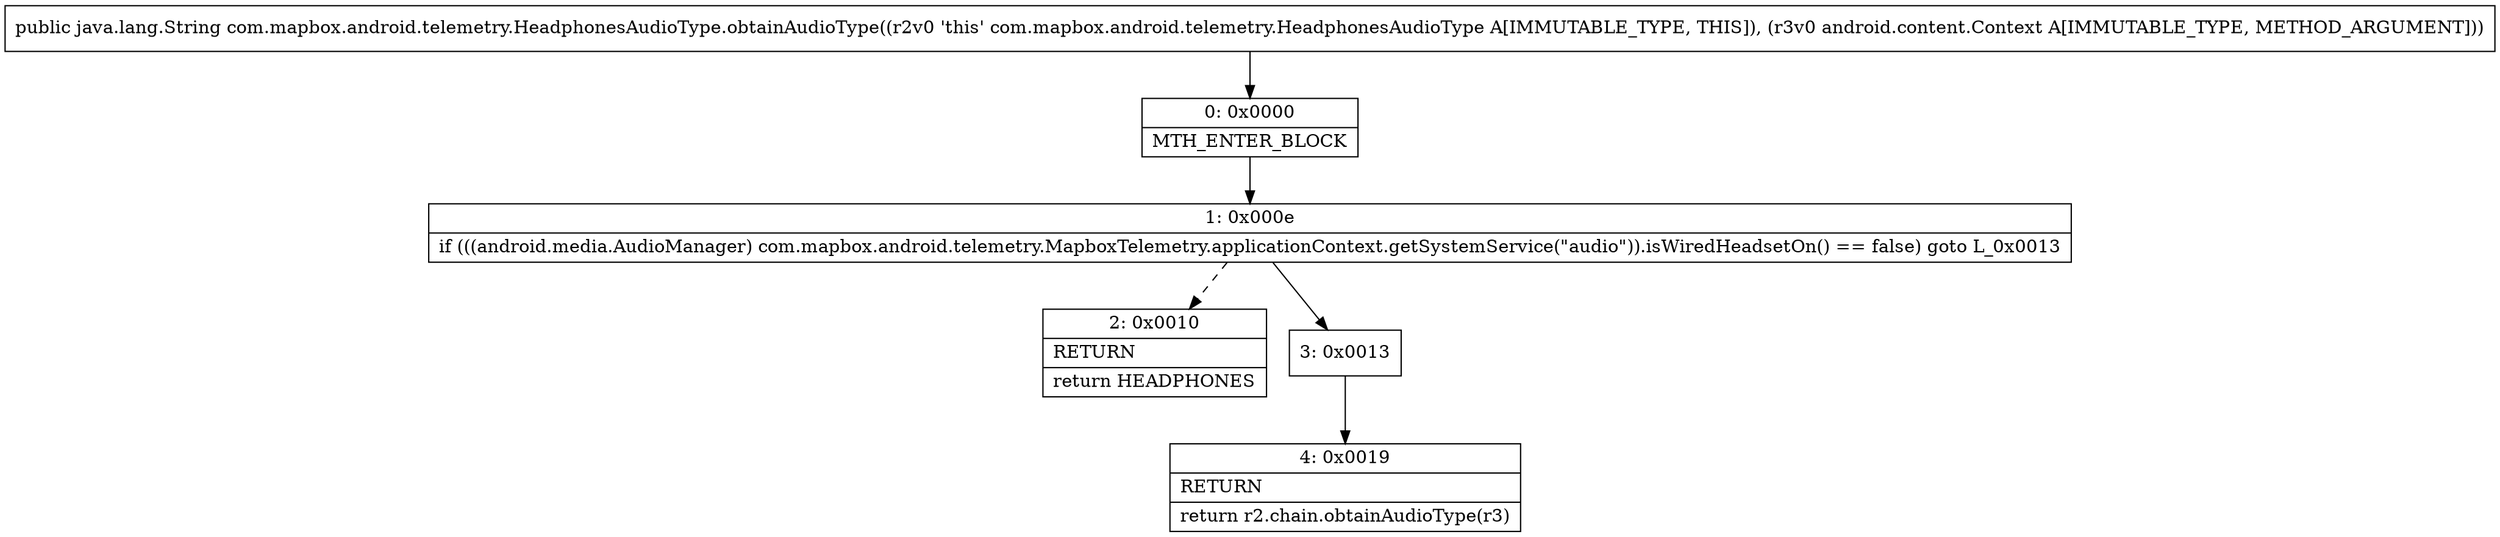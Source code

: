 digraph "CFG forcom.mapbox.android.telemetry.HeadphonesAudioType.obtainAudioType(Landroid\/content\/Context;)Ljava\/lang\/String;" {
Node_0 [shape=record,label="{0\:\ 0x0000|MTH_ENTER_BLOCK\l}"];
Node_1 [shape=record,label="{1\:\ 0x000e|if (((android.media.AudioManager) com.mapbox.android.telemetry.MapboxTelemetry.applicationContext.getSystemService(\"audio\")).isWiredHeadsetOn() == false) goto L_0x0013\l}"];
Node_2 [shape=record,label="{2\:\ 0x0010|RETURN\l|return HEADPHONES\l}"];
Node_3 [shape=record,label="{3\:\ 0x0013}"];
Node_4 [shape=record,label="{4\:\ 0x0019|RETURN\l|return r2.chain.obtainAudioType(r3)\l}"];
MethodNode[shape=record,label="{public java.lang.String com.mapbox.android.telemetry.HeadphonesAudioType.obtainAudioType((r2v0 'this' com.mapbox.android.telemetry.HeadphonesAudioType A[IMMUTABLE_TYPE, THIS]), (r3v0 android.content.Context A[IMMUTABLE_TYPE, METHOD_ARGUMENT])) }"];
MethodNode -> Node_0;
Node_0 -> Node_1;
Node_1 -> Node_2[style=dashed];
Node_1 -> Node_3;
Node_3 -> Node_4;
}

